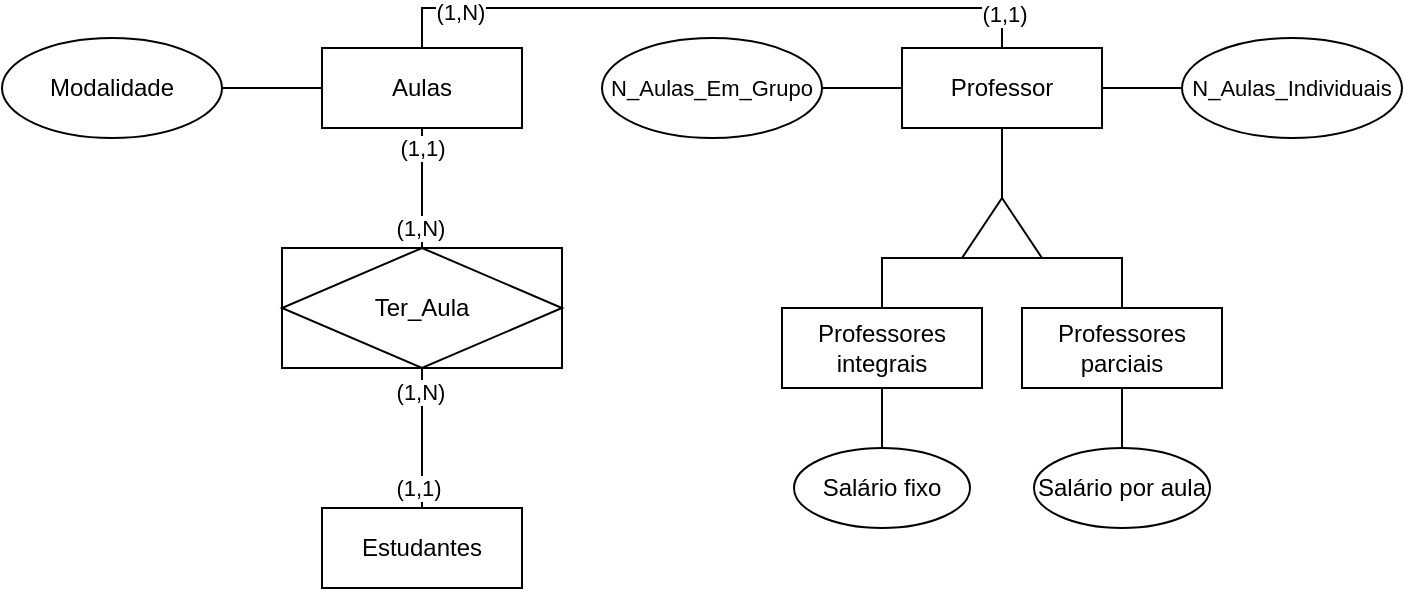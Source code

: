 <mxfile version="15.5.6" type="github">
  <diagram id="-e_0deL4uX5OAMR9ncMf" name="Page-1">
    <mxGraphModel dx="868" dy="496" grid="1" gridSize="10" guides="1" tooltips="1" connect="1" arrows="1" fold="1" page="1" pageScale="1" pageWidth="1169" pageHeight="827" math="0" shadow="0">
      <root>
        <mxCell id="0" />
        <mxCell id="1" parent="0" />
        <mxCell id="7VVgMTH__XTHksGeHq0i-21" style="edgeStyle=orthogonalEdgeStyle;rounded=0;orthogonalLoop=1;jettySize=auto;html=1;exitX=0;exitY=0.5;exitDx=0;exitDy=0;entryX=1;entryY=0.5;entryDx=0;entryDy=0;endArrow=none;endFill=0;" edge="1" parent="1" source="7VVgMTH__XTHksGeHq0i-17" target="7VVgMTH__XTHksGeHq0i-20">
          <mxGeometry relative="1" as="geometry" />
        </mxCell>
        <mxCell id="7VVgMTH__XTHksGeHq0i-22" style="edgeStyle=orthogonalEdgeStyle;rounded=0;orthogonalLoop=1;jettySize=auto;html=1;exitX=0.5;exitY=1;exitDx=0;exitDy=0;entryX=0.5;entryY=0;entryDx=0;entryDy=0;endArrow=none;endFill=0;" edge="1" parent="1" source="7VVgMTH__XTHksGeHq0i-17" target="7VVgMTH__XTHksGeHq0i-2">
          <mxGeometry relative="1" as="geometry">
            <Array as="points">
              <mxPoint x="270" y="190" />
              <mxPoint x="270" y="190" />
            </Array>
          </mxGeometry>
        </mxCell>
        <mxCell id="7VVgMTH__XTHksGeHq0i-28" value="(1,N)" style="edgeLabel;html=1;align=center;verticalAlign=middle;resizable=0;points=[];" vertex="1" connectable="0" parent="7VVgMTH__XTHksGeHq0i-22">
          <mxGeometry x="0.705" y="-1" relative="1" as="geometry">
            <mxPoint y="-1" as="offset" />
          </mxGeometry>
        </mxCell>
        <mxCell id="7VVgMTH__XTHksGeHq0i-29" value="(1,1)" style="edgeLabel;html=1;align=center;verticalAlign=middle;resizable=0;points=[];" vertex="1" connectable="0" parent="7VVgMTH__XTHksGeHq0i-22">
          <mxGeometry x="-0.676" relative="1" as="geometry">
            <mxPoint as="offset" />
          </mxGeometry>
        </mxCell>
        <mxCell id="7VVgMTH__XTHksGeHq0i-17" value="Aulas" style="whiteSpace=wrap;html=1;align=center;" vertex="1" parent="1">
          <mxGeometry x="220" y="110" width="100" height="40" as="geometry" />
        </mxCell>
        <mxCell id="7VVgMTH__XTHksGeHq0i-23" style="edgeStyle=orthogonalEdgeStyle;rounded=0;orthogonalLoop=1;jettySize=auto;html=1;exitX=0.5;exitY=1;exitDx=0;exitDy=0;entryX=0.5;entryY=0;entryDx=0;entryDy=0;endArrow=none;endFill=0;" edge="1" parent="1" source="7VVgMTH__XTHksGeHq0i-2" target="7VVgMTH__XTHksGeHq0i-16">
          <mxGeometry relative="1" as="geometry" />
        </mxCell>
        <mxCell id="7VVgMTH__XTHksGeHq0i-26" value="(1,N)" style="edgeLabel;html=1;align=center;verticalAlign=middle;resizable=0;points=[];" vertex="1" connectable="0" parent="7VVgMTH__XTHksGeHq0i-23">
          <mxGeometry x="-0.654" y="-1" relative="1" as="geometry">
            <mxPoint as="offset" />
          </mxGeometry>
        </mxCell>
        <mxCell id="7VVgMTH__XTHksGeHq0i-27" value="(1,1)" style="edgeLabel;html=1;align=center;verticalAlign=middle;resizable=0;points=[];" vertex="1" connectable="0" parent="7VVgMTH__XTHksGeHq0i-23">
          <mxGeometry x="0.72" y="-2" relative="1" as="geometry">
            <mxPoint as="offset" />
          </mxGeometry>
        </mxCell>
        <mxCell id="7VVgMTH__XTHksGeHq0i-2" value="Ter_Aula" style="shape=associativeEntity;whiteSpace=wrap;html=1;align=center;" vertex="1" parent="1">
          <mxGeometry x="200" y="210" width="140" height="60" as="geometry" />
        </mxCell>
        <mxCell id="7VVgMTH__XTHksGeHq0i-10" style="edgeStyle=orthogonalEdgeStyle;rounded=0;orthogonalLoop=1;jettySize=auto;html=1;exitX=0;exitY=0.25;exitDx=0;exitDy=0;entryX=0.5;entryY=0;entryDx=0;entryDy=0;endArrow=none;endFill=0;" edge="1" parent="1" source="7VVgMTH__XTHksGeHq0i-3" target="7VVgMTH__XTHksGeHq0i-4">
          <mxGeometry relative="1" as="geometry">
            <Array as="points">
              <mxPoint x="500" y="215" />
            </Array>
          </mxGeometry>
        </mxCell>
        <mxCell id="7VVgMTH__XTHksGeHq0i-11" style="edgeStyle=orthogonalEdgeStyle;rounded=0;orthogonalLoop=1;jettySize=auto;html=1;exitX=0;exitY=0.75;exitDx=0;exitDy=0;entryX=0.5;entryY=0;entryDx=0;entryDy=0;endArrow=none;endFill=0;" edge="1" parent="1" source="7VVgMTH__XTHksGeHq0i-3" target="7VVgMTH__XTHksGeHq0i-6">
          <mxGeometry relative="1" as="geometry">
            <Array as="points">
              <mxPoint x="620" y="215" />
            </Array>
          </mxGeometry>
        </mxCell>
        <mxCell id="7VVgMTH__XTHksGeHq0i-3" value="" style="triangle;whiteSpace=wrap;html=1;rotation=-90;" vertex="1" parent="1">
          <mxGeometry x="545" y="180" width="30" height="40" as="geometry" />
        </mxCell>
        <mxCell id="7VVgMTH__XTHksGeHq0i-31" style="edgeStyle=orthogonalEdgeStyle;rounded=0;orthogonalLoop=1;jettySize=auto;html=1;exitX=0.5;exitY=1;exitDx=0;exitDy=0;entryX=0.5;entryY=0;entryDx=0;entryDy=0;endArrow=none;endFill=0;" edge="1" parent="1" source="7VVgMTH__XTHksGeHq0i-4" target="7VVgMTH__XTHksGeHq0i-30">
          <mxGeometry relative="1" as="geometry" />
        </mxCell>
        <mxCell id="7VVgMTH__XTHksGeHq0i-4" value="Professores integrais" style="whiteSpace=wrap;html=1;align=center;" vertex="1" parent="1">
          <mxGeometry x="450" y="240" width="100" height="40" as="geometry" />
        </mxCell>
        <mxCell id="7VVgMTH__XTHksGeHq0i-6" value="Professores parciais" style="whiteSpace=wrap;html=1;align=center;" vertex="1" parent="1">
          <mxGeometry x="570" y="240" width="100" height="40" as="geometry" />
        </mxCell>
        <mxCell id="7VVgMTH__XTHksGeHq0i-9" style="edgeStyle=orthogonalEdgeStyle;rounded=0;orthogonalLoop=1;jettySize=auto;html=1;exitX=0.5;exitY=1;exitDx=0;exitDy=0;entryX=1;entryY=0.5;entryDx=0;entryDy=0;endArrow=none;endFill=0;" edge="1" parent="1" source="7VVgMTH__XTHksGeHq0i-7" target="7VVgMTH__XTHksGeHq0i-3">
          <mxGeometry relative="1" as="geometry" />
        </mxCell>
        <mxCell id="7VVgMTH__XTHksGeHq0i-14" style="edgeStyle=orthogonalEdgeStyle;rounded=0;orthogonalLoop=1;jettySize=auto;html=1;exitX=1;exitY=0.5;exitDx=0;exitDy=0;entryX=0;entryY=0.5;entryDx=0;entryDy=0;endArrow=none;endFill=0;" edge="1" parent="1" source="7VVgMTH__XTHksGeHq0i-7" target="7VVgMTH__XTHksGeHq0i-13">
          <mxGeometry relative="1" as="geometry" />
        </mxCell>
        <mxCell id="7VVgMTH__XTHksGeHq0i-15" style="edgeStyle=orthogonalEdgeStyle;rounded=0;orthogonalLoop=1;jettySize=auto;html=1;exitX=0;exitY=0.5;exitDx=0;exitDy=0;entryX=1;entryY=0.5;entryDx=0;entryDy=0;endArrow=none;endFill=0;" edge="1" parent="1" source="7VVgMTH__XTHksGeHq0i-7" target="7VVgMTH__XTHksGeHq0i-12">
          <mxGeometry relative="1" as="geometry" />
        </mxCell>
        <mxCell id="7VVgMTH__XTHksGeHq0i-18" style="edgeStyle=orthogonalEdgeStyle;rounded=0;orthogonalLoop=1;jettySize=auto;html=1;exitX=0.5;exitY=0;exitDx=0;exitDy=0;entryX=0.5;entryY=0;entryDx=0;entryDy=0;endArrow=none;endFill=0;" edge="1" parent="1" source="7VVgMTH__XTHksGeHq0i-7" target="7VVgMTH__XTHksGeHq0i-17">
          <mxGeometry relative="1" as="geometry" />
        </mxCell>
        <mxCell id="7VVgMTH__XTHksGeHq0i-24" value="(1,N)" style="edgeLabel;html=1;align=center;verticalAlign=middle;resizable=0;points=[];" vertex="1" connectable="0" parent="7VVgMTH__XTHksGeHq0i-18">
          <mxGeometry x="0.766" y="2" relative="1" as="geometry">
            <mxPoint as="offset" />
          </mxGeometry>
        </mxCell>
        <mxCell id="7VVgMTH__XTHksGeHq0i-25" value="(1,1)" style="edgeLabel;html=1;align=center;verticalAlign=middle;resizable=0;points=[];" vertex="1" connectable="0" parent="7VVgMTH__XTHksGeHq0i-18">
          <mxGeometry x="-0.894" y="-1" relative="1" as="geometry">
            <mxPoint as="offset" />
          </mxGeometry>
        </mxCell>
        <mxCell id="7VVgMTH__XTHksGeHq0i-7" value="Professor" style="whiteSpace=wrap;html=1;align=center;" vertex="1" parent="1">
          <mxGeometry x="510" y="110" width="100" height="40" as="geometry" />
        </mxCell>
        <mxCell id="7VVgMTH__XTHksGeHq0i-12" value="&lt;font style=&quot;font-size: 11px&quot;&gt;N_Aulas_Em_Grupo&lt;/font&gt;" style="ellipse;whiteSpace=wrap;html=1;align=center;" vertex="1" parent="1">
          <mxGeometry x="360" y="105" width="110" height="50" as="geometry" />
        </mxCell>
        <mxCell id="7VVgMTH__XTHksGeHq0i-13" value="&lt;font style=&quot;font-size: 11px&quot;&gt;N_Aulas_Individuais&lt;/font&gt;" style="ellipse;whiteSpace=wrap;html=1;align=center;" vertex="1" parent="1">
          <mxGeometry x="650" y="105" width="110" height="50" as="geometry" />
        </mxCell>
        <mxCell id="7VVgMTH__XTHksGeHq0i-16" value="Estudantes" style="whiteSpace=wrap;html=1;align=center;" vertex="1" parent="1">
          <mxGeometry x="220" y="340" width="100" height="40" as="geometry" />
        </mxCell>
        <mxCell id="7VVgMTH__XTHksGeHq0i-20" value="Modalidade" style="ellipse;whiteSpace=wrap;html=1;align=center;" vertex="1" parent="1">
          <mxGeometry x="60" y="105" width="110" height="50" as="geometry" />
        </mxCell>
        <mxCell id="7VVgMTH__XTHksGeHq0i-30" value="Salário fixo" style="ellipse;whiteSpace=wrap;html=1;align=center;" vertex="1" parent="1">
          <mxGeometry x="456" y="310" width="88" height="40" as="geometry" />
        </mxCell>
        <mxCell id="7VVgMTH__XTHksGeHq0i-33" style="edgeStyle=orthogonalEdgeStyle;rounded=0;orthogonalLoop=1;jettySize=auto;html=1;exitX=0.5;exitY=0;exitDx=0;exitDy=0;entryX=0.5;entryY=1;entryDx=0;entryDy=0;endArrow=none;endFill=0;" edge="1" parent="1" source="7VVgMTH__XTHksGeHq0i-32" target="7VVgMTH__XTHksGeHq0i-6">
          <mxGeometry relative="1" as="geometry" />
        </mxCell>
        <mxCell id="7VVgMTH__XTHksGeHq0i-32" value="Salário por aula" style="ellipse;whiteSpace=wrap;html=1;align=center;" vertex="1" parent="1">
          <mxGeometry x="576" y="310" width="88" height="40" as="geometry" />
        </mxCell>
      </root>
    </mxGraphModel>
  </diagram>
</mxfile>
